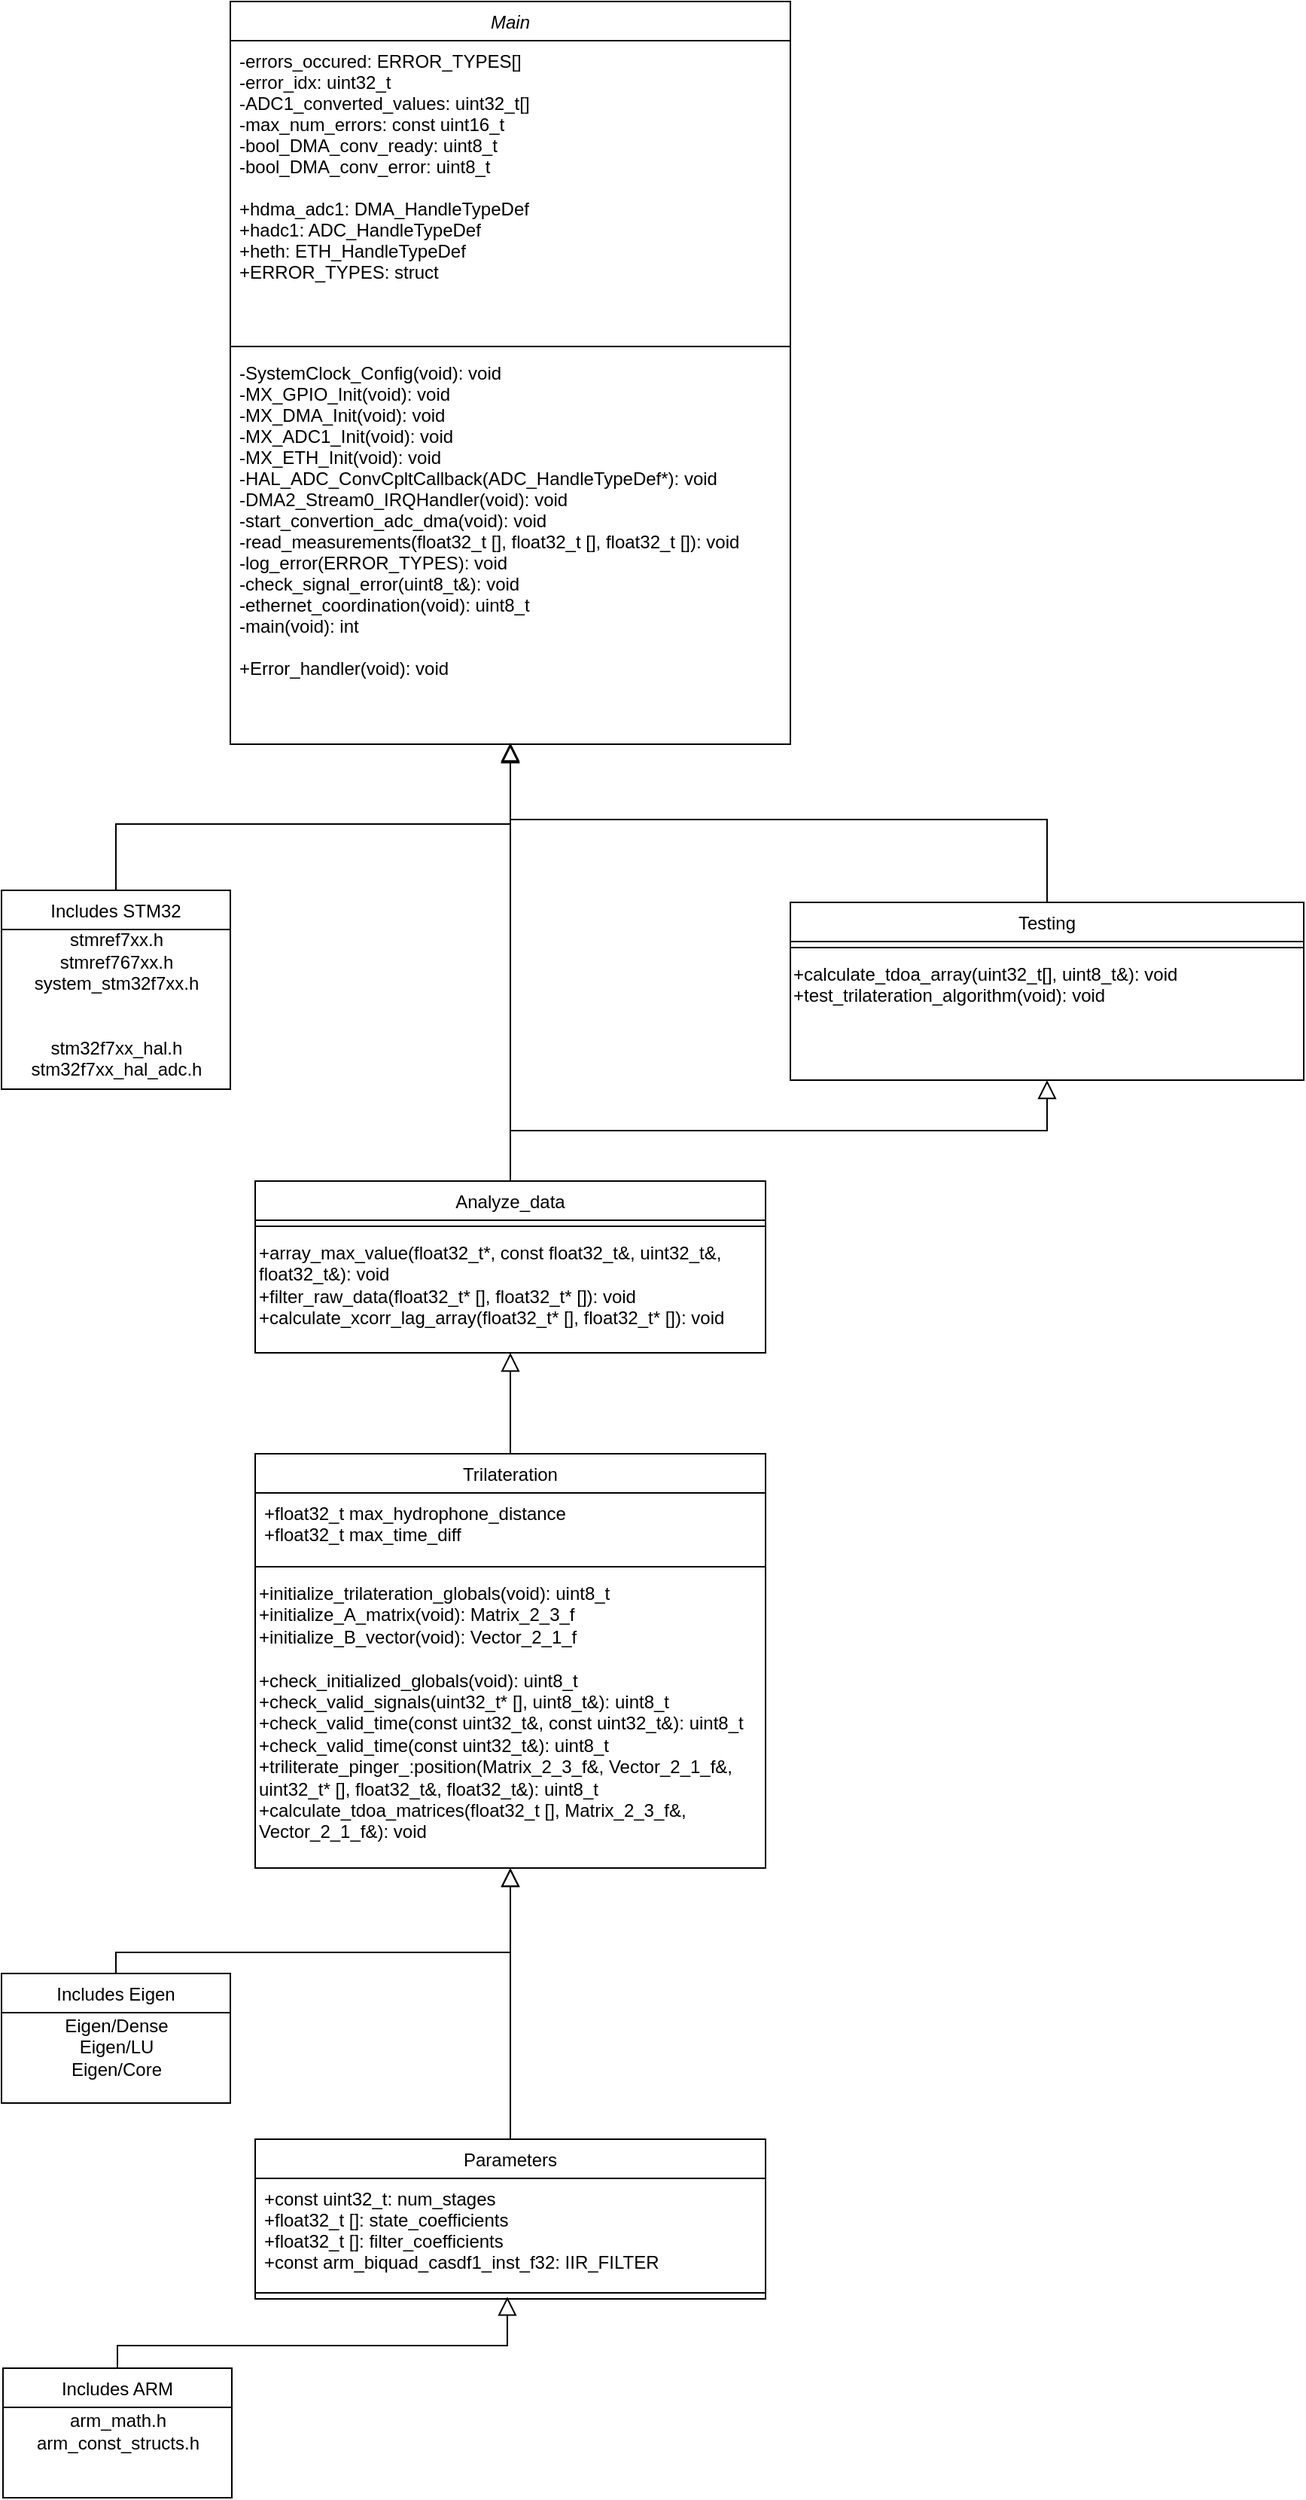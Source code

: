 <mxfile version="14.2.9" type="device"><diagram id="C5RBs43oDa-KdzZeNtuy" name="Page-1"><mxGraphModel dx="1603" dy="1308" grid="0" gridSize="10" guides="1" tooltips="1" connect="1" arrows="1" fold="1" page="0" pageScale="1" pageWidth="827" pageHeight="1169" math="0" shadow="0"><root><mxCell id="WIyWlLk6GJQsqaUBKTNV-0"/><mxCell id="WIyWlLk6GJQsqaUBKTNV-1" parent="WIyWlLk6GJQsqaUBKTNV-0"/><mxCell id="tSw5kn40PzBc8lg8YWpI-22" value="" style="endArrow=block;endSize=10;endFill=0;shadow=0;strokeWidth=1;rounded=0;edgeStyle=elbowEdgeStyle;elbow=vertical;entryX=0.5;entryY=0.996;entryDx=0;entryDy=0;entryPerimeter=0;exitX=0.5;exitY=0;exitDx=0;exitDy=0;" edge="1" parent="WIyWlLk6GJQsqaUBKTNV-1" source="tSw5kn40PzBc8lg8YWpI-19" target="zkfFHV4jXpPFQw0GAbJ--5"><mxGeometry width="160" relative="1" as="geometry"><mxPoint x="630" y="240" as="sourcePoint"/><mxPoint x="267" y="148" as="targetPoint"/><Array as="points"><mxPoint x="362" y="200"/><mxPoint x="511" y="205"/><mxPoint x="259" y="222"/><mxPoint x="286" y="222"/><mxPoint x="502" y="222"/></Array></mxGeometry></mxCell><mxCell id="zkfFHV4jXpPFQw0GAbJ--0" value="Main" style="swimlane;fontStyle=2;align=center;verticalAlign=top;childLayout=stackLayout;horizontal=1;startSize=26;horizontalStack=0;resizeParent=1;resizeLast=0;collapsible=1;marginBottom=0;rounded=0;shadow=0;strokeWidth=1;" parent="WIyWlLk6GJQsqaUBKTNV-1" vertex="1"><mxGeometry x="80" y="-343" width="372" height="493" as="geometry"><mxRectangle x="230" y="140" width="160" height="26" as="alternateBounds"/></mxGeometry></mxCell><mxCell id="zkfFHV4jXpPFQw0GAbJ--2" value="-errors_occured: ERROR_TYPES[]&#10;-error_idx: uint32_t&#10;-ADC1_converted_values: uint32_t[]&#10;-max_num_errors: const uint16_t&#10;-bool_DMA_conv_ready: uint8_t&#10;-bool_DMA_conv_error: uint8_t&#10;&#10;+hdma_adc1: DMA_HandleTypeDef&#10;+hadc1: ADC_HandleTypeDef&#10;+heth: ETH_HandleTypeDef&#10;+ERROR_TYPES: struct" style="text;align=left;verticalAlign=top;spacingLeft=4;spacingRight=4;overflow=hidden;rotatable=0;points=[[0,0.5],[1,0.5]];portConstraint=eastwest;rounded=0;shadow=0;html=0;" parent="zkfFHV4jXpPFQw0GAbJ--0" vertex="1"><mxGeometry y="26" width="372" height="199" as="geometry"/></mxCell><mxCell id="zkfFHV4jXpPFQw0GAbJ--4" value="" style="line;html=1;strokeWidth=1;align=left;verticalAlign=middle;spacingTop=-1;spacingLeft=3;spacingRight=3;rotatable=0;labelPosition=right;points=[];portConstraint=eastwest;" parent="zkfFHV4jXpPFQw0GAbJ--0" vertex="1"><mxGeometry y="225" width="372" height="8" as="geometry"/></mxCell><mxCell id="zkfFHV4jXpPFQw0GAbJ--5" value="-SystemClock_Config(void): void&#10;-MX_GPIO_Init(void): void&#10;-MX_DMA_Init(void): void&#10;-MX_ADC1_Init(void): void&#10;-MX_ETH_Init(void): void&#10;-HAL_ADC_ConvCpltCallback(ADC_HandleTypeDef*): void&#10;-DMA2_Stream0_IRQHandler(void): void&#10;-start_convertion_adc_dma(void): void&#10;-read_measurements(float32_t [], float32_t [], float32_t []): void&#10;-log_error(ERROR_TYPES): void&#10;-check_signal_error(uint8_t&amp;): void &#10;-ethernet_coordination(void): uint8_t&#10;-main(void): int&#10;&#10;+Error_handler(void): void" style="text;align=left;verticalAlign=top;spacingLeft=4;spacingRight=4;overflow=hidden;rotatable=0;points=[[0,0.5],[1,0.5]];portConstraint=eastwest;" parent="zkfFHV4jXpPFQw0GAbJ--0" vertex="1"><mxGeometry y="233" width="372" height="260" as="geometry"/></mxCell><mxCell id="zkfFHV4jXpPFQw0GAbJ--6" value="Includes STM32" style="swimlane;fontStyle=0;align=center;verticalAlign=top;childLayout=stackLayout;horizontal=1;startSize=26;horizontalStack=0;resizeParent=1;resizeLast=0;collapsible=1;marginBottom=0;rounded=0;shadow=0;strokeWidth=1;" parent="WIyWlLk6GJQsqaUBKTNV-1" vertex="1"><mxGeometry x="-72" y="247" width="152" height="132" as="geometry"><mxRectangle x="130" y="380" width="160" height="26" as="alternateBounds"/></mxGeometry></mxCell><mxCell id="tSw5kn40PzBc8lg8YWpI-5" value="stmref7xx.h&lt;br&gt;stmref767xx.h&lt;br&gt;system_stm32f7xx.h&lt;br&gt;&lt;br&gt;&lt;div&gt;&lt;br&gt;&lt;/div&gt;&lt;div&gt;stm32f7xx_hal.h&lt;/div&gt;&lt;div&gt;stm32f7xx_hal_adc.h&lt;/div&gt;" style="text;html=1;align=center;verticalAlign=middle;resizable=0;points=[];autosize=1;" vertex="1" parent="zkfFHV4jXpPFQw0GAbJ--6"><mxGeometry y="26" width="152" height="99" as="geometry"/></mxCell><mxCell id="zkfFHV4jXpPFQw0GAbJ--12" value="" style="endArrow=block;endSize=10;endFill=0;shadow=0;strokeWidth=1;rounded=0;edgeStyle=elbowEdgeStyle;elbow=vertical;" parent="WIyWlLk6GJQsqaUBKTNV-1" source="zkfFHV4jXpPFQw0GAbJ--6" target="zkfFHV4jXpPFQw0GAbJ--0" edge="1"><mxGeometry width="160" relative="1" as="geometry"><mxPoint x="200" y="203" as="sourcePoint"/><mxPoint x="200" y="203" as="targetPoint"/><Array as="points"><mxPoint x="266" y="203"/></Array></mxGeometry></mxCell><mxCell id="zkfFHV4jXpPFQw0GAbJ--13" value="Analyze_data" style="swimlane;fontStyle=0;align=center;verticalAlign=top;childLayout=stackLayout;horizontal=1;startSize=26;horizontalStack=0;resizeParent=1;resizeLast=0;collapsible=1;marginBottom=0;rounded=0;shadow=0;strokeWidth=1;" parent="WIyWlLk6GJQsqaUBKTNV-1" vertex="1"><mxGeometry x="96.5" y="440" width="339" height="114" as="geometry"><mxRectangle x="340" y="380" width="170" height="26" as="alternateBounds"/></mxGeometry></mxCell><mxCell id="zkfFHV4jXpPFQw0GAbJ--15" value="" style="line;html=1;strokeWidth=1;align=left;verticalAlign=middle;spacingTop=-1;spacingLeft=3;spacingRight=3;rotatable=0;labelPosition=right;points=[];portConstraint=eastwest;" parent="zkfFHV4jXpPFQw0GAbJ--13" vertex="1"><mxGeometry y="26" width="339" height="8" as="geometry"/></mxCell><mxCell id="tSw5kn40PzBc8lg8YWpI-26" value="&lt;span style=&quot;color: rgb(0 , 0 , 0) ; font-family: &amp;#34;helvetica&amp;#34; ; font-size: 12px ; font-style: normal ; font-weight: 400 ; letter-spacing: normal ; text-align: left ; text-indent: 0px ; text-transform: none ; word-spacing: 0px ; background-color: rgb(255 , 255 , 255) ; display: inline ; float: none&quot;&gt;+array_max_value(float32_t*, const float32_t&amp;amp;, uint32_t&amp;amp;, float32_t&amp;amp;): void&lt;/span&gt;&lt;br style=&quot;color: rgb(0 , 0 , 0) ; font-family: &amp;#34;helvetica&amp;#34; ; font-size: 12px ; font-style: normal ; font-weight: 400 ; letter-spacing: normal ; text-align: left ; text-indent: 0px ; text-transform: none ; word-spacing: 0px&quot;&gt;&lt;span style=&quot;color: rgb(0 , 0 , 0) ; font-family: &amp;#34;helvetica&amp;#34; ; font-size: 12px ; font-style: normal ; font-weight: 400 ; letter-spacing: normal ; text-align: left ; text-indent: 0px ; text-transform: none ; word-spacing: 0px ; background-color: rgb(255 , 255 , 255) ; display: inline ; float: none&quot;&gt;+filter_raw_data(float32_t* [], float32_t* []): void&lt;br&gt;+calculate_xcorr_lag_array(float32_t* [], float32_t* []): void&lt;br&gt;&lt;/span&gt;" style="text;whiteSpace=wrap;html=1;" vertex="1" parent="zkfFHV4jXpPFQw0GAbJ--13"><mxGeometry y="34" width="339" height="75" as="geometry"/></mxCell><mxCell id="zkfFHV4jXpPFQw0GAbJ--16" value="" style="endArrow=block;endSize=10;endFill=0;shadow=0;strokeWidth=1;rounded=0;edgeStyle=elbowEdgeStyle;elbow=vertical;" parent="WIyWlLk6GJQsqaUBKTNV-1" source="zkfFHV4jXpPFQw0GAbJ--13" target="zkfFHV4jXpPFQw0GAbJ--0" edge="1"><mxGeometry width="160" relative="1" as="geometry"><mxPoint x="210" y="373" as="sourcePoint"/><mxPoint x="310" y="271" as="targetPoint"/></mxGeometry></mxCell><mxCell id="tSw5kn40PzBc8lg8YWpI-15" value="Trilateration" style="swimlane;fontStyle=0;align=center;verticalAlign=top;childLayout=stackLayout;horizontal=1;startSize=26;horizontalStack=0;resizeParent=1;resizeLast=0;collapsible=1;marginBottom=0;rounded=0;shadow=0;strokeWidth=1;" vertex="1" parent="WIyWlLk6GJQsqaUBKTNV-1"><mxGeometry x="96.5" y="621" width="339" height="275" as="geometry"><mxRectangle x="340" y="380" width="170" height="26" as="alternateBounds"/></mxGeometry></mxCell><mxCell id="tSw5kn40PzBc8lg8YWpI-16" value="+float32_t max_hydrophone_distance&#10;+float32_t max_time_diff" style="text;align=left;verticalAlign=top;spacingLeft=4;spacingRight=4;overflow=hidden;rotatable=0;points=[[0,0.5],[1,0.5]];portConstraint=eastwest;" vertex="1" parent="tSw5kn40PzBc8lg8YWpI-15"><mxGeometry y="26" width="339" height="45" as="geometry"/></mxCell><mxCell id="tSw5kn40PzBc8lg8YWpI-17" value="" style="line;html=1;strokeWidth=1;align=left;verticalAlign=middle;spacingTop=-1;spacingLeft=3;spacingRight=3;rotatable=0;labelPosition=right;points=[];portConstraint=eastwest;" vertex="1" parent="tSw5kn40PzBc8lg8YWpI-15"><mxGeometry y="71" width="339" height="8" as="geometry"/></mxCell><mxCell id="tSw5kn40PzBc8lg8YWpI-27" value="&lt;span style=&quot;color: rgb(0 , 0 , 0) ; font-family: &amp;#34;helvetica&amp;#34; ; font-size: 12px ; font-style: normal ; font-weight: 400 ; letter-spacing: normal ; text-align: left ; text-indent: 0px ; text-transform: none ; word-spacing: 0px ; background-color: rgb(255 , 255 , 255) ; display: inline ; float: none&quot;&gt;+initialize_trilateration_globals(void): uint8_t&lt;br&gt;+initialize_A_matrix(void): Matrix_2_3_f&lt;br&gt;+initialize_B_vector(void): Vector_2_1_f&lt;br&gt;&lt;br&gt;+check_initialized_globals(void): uint8_t&lt;br&gt;+check_valid_signals(uint32_t* [], uint8_t&amp;amp;): uint8_t&lt;br&gt;+check_valid_time(const uint32_t&amp;amp;, const uint32_t&amp;amp;): uint8_t&lt;br&gt;+check_valid_time(const uint32_t&amp;amp;): uint8_t&lt;br&gt;+triliterate_pinger_:position(Matrix_2_3_f&amp;amp;, Vector_2_1_f&amp;amp;, uint32_t* [], float32_t&amp;amp;, float32_t&amp;amp;): uint8_t&lt;br&gt;+calculate_tdoa_matrices(float32_t [], Matrix_2_3_f&amp;amp;, Vector_2_1_f&amp;amp;): void&lt;br&gt;&lt;/span&gt;" style="text;whiteSpace=wrap;html=1;" vertex="1" parent="tSw5kn40PzBc8lg8YWpI-15"><mxGeometry y="79" width="339" height="196" as="geometry"/></mxCell><mxCell id="tSw5kn40PzBc8lg8YWpI-18" value="" style="endArrow=block;endSize=10;endFill=0;shadow=0;strokeWidth=1;rounded=0;edgeStyle=elbowEdgeStyle;elbow=vertical;entryX=0.5;entryY=1;entryDx=0;entryDy=0;" edge="1" parent="WIyWlLk6GJQsqaUBKTNV-1" source="tSw5kn40PzBc8lg8YWpI-15" target="zkfFHV4jXpPFQw0GAbJ--13"><mxGeometry width="160" relative="1" as="geometry"><mxPoint x="196.5" y="1179" as="sourcePoint"/><mxPoint x="257" y="1248" as="targetPoint"/></mxGeometry></mxCell><mxCell id="tSw5kn40PzBc8lg8YWpI-19" value="Testing" style="swimlane;fontStyle=0;align=center;verticalAlign=top;childLayout=stackLayout;horizontal=1;startSize=26;horizontalStack=0;resizeParent=1;resizeLast=0;collapsible=1;marginBottom=0;rounded=0;shadow=0;strokeWidth=1;" vertex="1" parent="WIyWlLk6GJQsqaUBKTNV-1"><mxGeometry x="452" y="255" width="341" height="118" as="geometry"><mxRectangle x="340" y="380" width="170" height="26" as="alternateBounds"/></mxGeometry></mxCell><mxCell id="tSw5kn40PzBc8lg8YWpI-21" value="" style="line;html=1;strokeWidth=1;align=left;verticalAlign=middle;spacingTop=-1;spacingLeft=3;spacingRight=3;rotatable=0;labelPosition=right;points=[];portConstraint=eastwest;" vertex="1" parent="tSw5kn40PzBc8lg8YWpI-19"><mxGeometry y="26" width="341" height="8" as="geometry"/></mxCell><mxCell id="tSw5kn40PzBc8lg8YWpI-25" value="&lt;span style=&quot;color: rgb(0 , 0 , 0) ; font-family: &amp;#34;helvetica&amp;#34; ; font-size: 12px ; font-style: normal ; font-weight: 400 ; letter-spacing: normal ; text-align: left ; text-indent: 0px ; text-transform: none ; word-spacing: 0px ; background-color: rgb(255 , 255 , 255) ; display: inline ; float: none&quot;&gt;+calculate_tdoa_array(uint32_t[], uint8_t&amp;amp;): void&lt;br&gt;+test_trilateration_algorithm(void): void&lt;br&gt;&lt;/span&gt;" style="text;whiteSpace=wrap;html=1;" vertex="1" parent="tSw5kn40PzBc8lg8YWpI-19"><mxGeometry y="34" width="341" height="58" as="geometry"/></mxCell><mxCell id="tSw5kn40PzBc8lg8YWpI-23" value="" style="endArrow=block;endSize=10;endFill=0;shadow=0;strokeWidth=1;rounded=0;edgeStyle=elbowEdgeStyle;elbow=vertical;exitX=0.5;exitY=0;exitDx=0;exitDy=0;entryX=0.5;entryY=1;entryDx=0;entryDy=0;" edge="1" parent="WIyWlLk6GJQsqaUBKTNV-1" source="zkfFHV4jXpPFQw0GAbJ--13" target="tSw5kn40PzBc8lg8YWpI-19"><mxGeometry width="160" relative="1" as="geometry"><mxPoint x="661.91" y="835" as="sourcePoint"/><mxPoint x="637" y="834" as="targetPoint"/></mxGeometry></mxCell><mxCell id="tSw5kn40PzBc8lg8YWpI-28" value="Includes Eigen" style="swimlane;fontStyle=0;align=center;verticalAlign=top;childLayout=stackLayout;horizontal=1;startSize=26;horizontalStack=0;resizeParent=1;resizeLast=0;collapsible=1;marginBottom=0;rounded=0;shadow=0;strokeWidth=1;" vertex="1" parent="WIyWlLk6GJQsqaUBKTNV-1"><mxGeometry x="-72" y="966" width="152" height="86" as="geometry"><mxRectangle x="130" y="380" width="160" height="26" as="alternateBounds"/></mxGeometry></mxCell><mxCell id="tSw5kn40PzBc8lg8YWpI-29" value="Eigen/Dense&lt;br&gt;Eigen/LU&lt;br&gt;Eigen/Core" style="text;html=1;align=center;verticalAlign=middle;resizable=0;points=[];autosize=1;" vertex="1" parent="tSw5kn40PzBc8lg8YWpI-28"><mxGeometry y="26" width="152" height="45" as="geometry"/></mxCell><mxCell id="tSw5kn40PzBc8lg8YWpI-30" value="" style="endArrow=block;endSize=10;endFill=0;shadow=0;strokeWidth=1;rounded=0;edgeStyle=elbowEdgeStyle;elbow=vertical;entryX=0.5;entryY=1;entryDx=0;entryDy=0;" edge="1" parent="WIyWlLk6GJQsqaUBKTNV-1" source="tSw5kn40PzBc8lg8YWpI-28" target="tSw5kn40PzBc8lg8YWpI-27"><mxGeometry width="160" relative="1" as="geometry"><mxPoint x="191" y="952" as="sourcePoint"/><mxPoint x="264" y="907" as="targetPoint"/><Array as="points"><mxPoint x="257" y="952"/></Array></mxGeometry></mxCell><mxCell id="tSw5kn40PzBc8lg8YWpI-31" value="Parameters" style="swimlane;fontStyle=0;align=center;verticalAlign=top;childLayout=stackLayout;horizontal=1;startSize=26;horizontalStack=0;resizeParent=1;resizeLast=0;collapsible=1;marginBottom=0;rounded=0;shadow=0;strokeWidth=1;" vertex="1" parent="WIyWlLk6GJQsqaUBKTNV-1"><mxGeometry x="96.5" y="1076" width="339" height="106" as="geometry"><mxRectangle x="340" y="380" width="170" height="26" as="alternateBounds"/></mxGeometry></mxCell><mxCell id="tSw5kn40PzBc8lg8YWpI-32" value="+const uint32_t: num_stages&#10;+float32_t []: state_coefficients&#10;+float32_t []: filter_coefficients&#10;+const arm_biquad_casdf1_inst_f32: IIR_FILTER" style="text;align=left;verticalAlign=top;spacingLeft=4;spacingRight=4;overflow=hidden;rotatable=0;points=[[0,0.5],[1,0.5]];portConstraint=eastwest;" vertex="1" parent="tSw5kn40PzBc8lg8YWpI-31"><mxGeometry y="26" width="339" height="72" as="geometry"/></mxCell><mxCell id="tSw5kn40PzBc8lg8YWpI-33" value="" style="line;html=1;strokeWidth=1;align=left;verticalAlign=middle;spacingTop=-1;spacingLeft=3;spacingRight=3;rotatable=0;labelPosition=right;points=[];portConstraint=eastwest;" vertex="1" parent="tSw5kn40PzBc8lg8YWpI-31"><mxGeometry y="98" width="339" height="8" as="geometry"/></mxCell><mxCell id="tSw5kn40PzBc8lg8YWpI-35" value="" style="endArrow=block;endSize=10;endFill=0;shadow=0;strokeWidth=1;rounded=0;edgeStyle=elbowEdgeStyle;elbow=vertical;entryX=0.5;entryY=1;entryDx=0;entryDy=0;exitX=0.5;exitY=0;exitDx=0;exitDy=0;" edge="1" parent="WIyWlLk6GJQsqaUBKTNV-1" source="tSw5kn40PzBc8lg8YWpI-31" target="tSw5kn40PzBc8lg8YWpI-27"><mxGeometry width="160" relative="1" as="geometry"><mxPoint x="14" y="976" as="sourcePoint"/><mxPoint x="276" y="906" as="targetPoint"/><Array as="points"><mxPoint x="267" y="962"/></Array></mxGeometry></mxCell><mxCell id="tSw5kn40PzBc8lg8YWpI-38" value="Includes ARM" style="swimlane;fontStyle=0;align=center;verticalAlign=top;childLayout=stackLayout;horizontal=1;startSize=26;horizontalStack=0;resizeParent=1;resizeLast=0;collapsible=1;marginBottom=0;rounded=0;shadow=0;strokeWidth=1;" vertex="1" parent="WIyWlLk6GJQsqaUBKTNV-1"><mxGeometry x="-71" y="1228" width="152" height="86" as="geometry"><mxRectangle x="130" y="380" width="160" height="26" as="alternateBounds"/></mxGeometry></mxCell><mxCell id="tSw5kn40PzBc8lg8YWpI-39" value="arm_math.h&lt;br&gt;arm_const_structs.h" style="text;html=1;align=center;verticalAlign=middle;resizable=0;points=[];autosize=1;" vertex="1" parent="tSw5kn40PzBc8lg8YWpI-38"><mxGeometry y="26" width="152" height="31" as="geometry"/></mxCell><mxCell id="tSw5kn40PzBc8lg8YWpI-40" value="" style="endArrow=block;endSize=10;endFill=0;shadow=0;strokeWidth=1;rounded=0;edgeStyle=elbowEdgeStyle;elbow=vertical;entryX=0.494;entryY=0.828;entryDx=0;entryDy=0;entryPerimeter=0;" edge="1" parent="WIyWlLk6GJQsqaUBKTNV-1" source="tSw5kn40PzBc8lg8YWpI-38" target="tSw5kn40PzBc8lg8YWpI-33"><mxGeometry width="160" relative="1" as="geometry"><mxPoint x="193" y="1302" as="sourcePoint"/><mxPoint x="268" y="1220" as="targetPoint"/><Array as="points"><mxPoint x="176" y="1213"/><mxPoint x="259" y="1302"/></Array></mxGeometry></mxCell></root></mxGraphModel></diagram></mxfile>